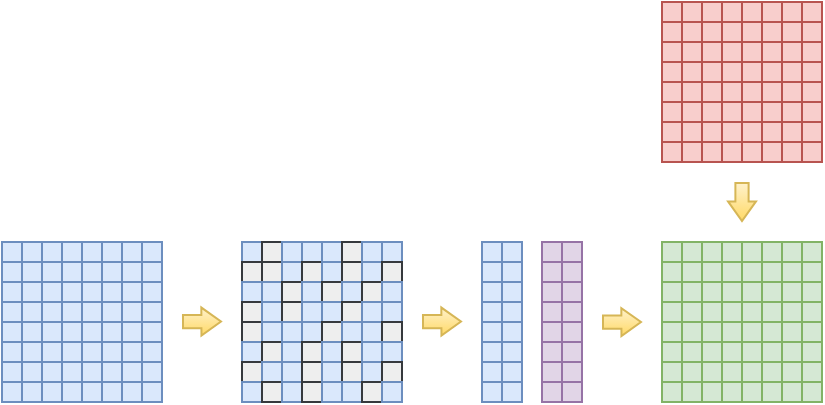 <mxfile version="20.8.23" type="github">
  <diagram name="Page-1" id="SDChVsISQB4CHhTa9BSL">
    <mxGraphModel dx="452" dy="390" grid="1" gridSize="10" guides="1" tooltips="1" connect="1" arrows="1" fold="1" page="1" pageScale="1" pageWidth="850" pageHeight="1100" math="0" shadow="0">
      <root>
        <mxCell id="0" />
        <mxCell id="1" parent="0" />
        <mxCell id="BdziZfPDJ_LPjfBwggMZ-1" value="" style="rounded=0;whiteSpace=wrap;html=1;fillColor=#dae8fc;strokeColor=#6c8ebf;" vertex="1" parent="1">
          <mxGeometry x="150" y="280" width="10" height="10" as="geometry" />
        </mxCell>
        <mxCell id="BdziZfPDJ_LPjfBwggMZ-2" value="" style="rounded=0;whiteSpace=wrap;html=1;fillColor=#dae8fc;strokeColor=#6c8ebf;" vertex="1" parent="1">
          <mxGeometry x="160" y="280" width="10" height="10" as="geometry" />
        </mxCell>
        <mxCell id="BdziZfPDJ_LPjfBwggMZ-3" value="" style="rounded=0;whiteSpace=wrap;html=1;fillColor=#dae8fc;strokeColor=#6c8ebf;" vertex="1" parent="1">
          <mxGeometry x="170" y="280" width="10" height="10" as="geometry" />
        </mxCell>
        <mxCell id="BdziZfPDJ_LPjfBwggMZ-4" value="" style="rounded=0;whiteSpace=wrap;html=1;fillColor=#dae8fc;strokeColor=#6c8ebf;" vertex="1" parent="1">
          <mxGeometry x="180" y="280" width="10" height="10" as="geometry" />
        </mxCell>
        <mxCell id="BdziZfPDJ_LPjfBwggMZ-5" value="" style="rounded=0;whiteSpace=wrap;html=1;fillColor=#dae8fc;strokeColor=#6c8ebf;" vertex="1" parent="1">
          <mxGeometry x="190" y="280" width="10" height="10" as="geometry" />
        </mxCell>
        <mxCell id="BdziZfPDJ_LPjfBwggMZ-6" value="" style="rounded=0;whiteSpace=wrap;html=1;fillColor=#dae8fc;strokeColor=#6c8ebf;" vertex="1" parent="1">
          <mxGeometry x="200" y="280" width="10" height="10" as="geometry" />
        </mxCell>
        <mxCell id="BdziZfPDJ_LPjfBwggMZ-7" value="" style="rounded=0;whiteSpace=wrap;html=1;fillColor=#dae8fc;strokeColor=#6c8ebf;" vertex="1" parent="1">
          <mxGeometry x="210" y="280" width="10" height="10" as="geometry" />
        </mxCell>
        <mxCell id="BdziZfPDJ_LPjfBwggMZ-8" value="" style="rounded=0;whiteSpace=wrap;html=1;fillColor=#dae8fc;strokeColor=#6c8ebf;" vertex="1" parent="1">
          <mxGeometry x="220" y="280" width="10" height="10" as="geometry" />
        </mxCell>
        <mxCell id="BdziZfPDJ_LPjfBwggMZ-9" value="" style="rounded=0;whiteSpace=wrap;html=1;fillColor=#dae8fc;strokeColor=#6c8ebf;" vertex="1" parent="1">
          <mxGeometry x="150" y="290" width="10" height="10" as="geometry" />
        </mxCell>
        <mxCell id="BdziZfPDJ_LPjfBwggMZ-10" value="" style="rounded=0;whiteSpace=wrap;html=1;fillColor=#dae8fc;strokeColor=#6c8ebf;" vertex="1" parent="1">
          <mxGeometry x="160" y="290" width="10" height="10" as="geometry" />
        </mxCell>
        <mxCell id="BdziZfPDJ_LPjfBwggMZ-11" value="" style="rounded=0;whiteSpace=wrap;html=1;fillColor=#dae8fc;strokeColor=#6c8ebf;" vertex="1" parent="1">
          <mxGeometry x="170" y="290" width="10" height="10" as="geometry" />
        </mxCell>
        <mxCell id="BdziZfPDJ_LPjfBwggMZ-12" value="" style="rounded=0;whiteSpace=wrap;html=1;fillColor=#dae8fc;strokeColor=#6c8ebf;" vertex="1" parent="1">
          <mxGeometry x="180" y="290" width="10" height="10" as="geometry" />
        </mxCell>
        <mxCell id="BdziZfPDJ_LPjfBwggMZ-13" value="" style="rounded=0;whiteSpace=wrap;html=1;fillColor=#dae8fc;strokeColor=#6c8ebf;" vertex="1" parent="1">
          <mxGeometry x="190" y="290" width="10" height="10" as="geometry" />
        </mxCell>
        <mxCell id="BdziZfPDJ_LPjfBwggMZ-14" value="" style="rounded=0;whiteSpace=wrap;html=1;fillColor=#dae8fc;strokeColor=#6c8ebf;" vertex="1" parent="1">
          <mxGeometry x="200" y="290" width="10" height="10" as="geometry" />
        </mxCell>
        <mxCell id="BdziZfPDJ_LPjfBwggMZ-15" value="" style="rounded=0;whiteSpace=wrap;html=1;fillColor=#dae8fc;strokeColor=#6c8ebf;" vertex="1" parent="1">
          <mxGeometry x="210" y="290" width="10" height="10" as="geometry" />
        </mxCell>
        <mxCell id="BdziZfPDJ_LPjfBwggMZ-16" value="" style="rounded=0;whiteSpace=wrap;html=1;fillColor=#dae8fc;strokeColor=#6c8ebf;" vertex="1" parent="1">
          <mxGeometry x="220" y="290" width="10" height="10" as="geometry" />
        </mxCell>
        <mxCell id="BdziZfPDJ_LPjfBwggMZ-17" value="" style="rounded=0;whiteSpace=wrap;html=1;fillColor=#dae8fc;strokeColor=#6c8ebf;" vertex="1" parent="1">
          <mxGeometry x="150" y="300" width="10" height="10" as="geometry" />
        </mxCell>
        <mxCell id="BdziZfPDJ_LPjfBwggMZ-18" value="" style="rounded=0;whiteSpace=wrap;html=1;fillColor=#dae8fc;strokeColor=#6c8ebf;" vertex="1" parent="1">
          <mxGeometry x="160" y="300" width="10" height="10" as="geometry" />
        </mxCell>
        <mxCell id="BdziZfPDJ_LPjfBwggMZ-19" value="" style="rounded=0;whiteSpace=wrap;html=1;fillColor=#dae8fc;strokeColor=#6c8ebf;" vertex="1" parent="1">
          <mxGeometry x="170" y="300" width="10" height="10" as="geometry" />
        </mxCell>
        <mxCell id="BdziZfPDJ_LPjfBwggMZ-20" value="" style="rounded=0;whiteSpace=wrap;html=1;fillColor=#dae8fc;strokeColor=#6c8ebf;" vertex="1" parent="1">
          <mxGeometry x="180" y="300" width="10" height="10" as="geometry" />
        </mxCell>
        <mxCell id="BdziZfPDJ_LPjfBwggMZ-21" value="" style="rounded=0;whiteSpace=wrap;html=1;fillColor=#dae8fc;strokeColor=#6c8ebf;" vertex="1" parent="1">
          <mxGeometry x="190" y="300" width="10" height="10" as="geometry" />
        </mxCell>
        <mxCell id="BdziZfPDJ_LPjfBwggMZ-22" value="" style="rounded=0;whiteSpace=wrap;html=1;fillColor=#dae8fc;strokeColor=#6c8ebf;" vertex="1" parent="1">
          <mxGeometry x="200" y="300" width="10" height="10" as="geometry" />
        </mxCell>
        <mxCell id="BdziZfPDJ_LPjfBwggMZ-23" value="" style="rounded=0;whiteSpace=wrap;html=1;fillColor=#dae8fc;strokeColor=#6c8ebf;" vertex="1" parent="1">
          <mxGeometry x="210" y="300" width="10" height="10" as="geometry" />
        </mxCell>
        <mxCell id="BdziZfPDJ_LPjfBwggMZ-24" value="" style="rounded=0;whiteSpace=wrap;html=1;fillColor=#dae8fc;strokeColor=#6c8ebf;" vertex="1" parent="1">
          <mxGeometry x="220" y="300" width="10" height="10" as="geometry" />
        </mxCell>
        <mxCell id="BdziZfPDJ_LPjfBwggMZ-25" value="" style="rounded=0;whiteSpace=wrap;html=1;fillColor=#dae8fc;strokeColor=#6c8ebf;" vertex="1" parent="1">
          <mxGeometry x="150" y="310" width="10" height="10" as="geometry" />
        </mxCell>
        <mxCell id="BdziZfPDJ_LPjfBwggMZ-26" value="" style="rounded=0;whiteSpace=wrap;html=1;fillColor=#dae8fc;strokeColor=#6c8ebf;" vertex="1" parent="1">
          <mxGeometry x="160" y="310" width="10" height="10" as="geometry" />
        </mxCell>
        <mxCell id="BdziZfPDJ_LPjfBwggMZ-27" value="" style="rounded=0;whiteSpace=wrap;html=1;fillColor=#dae8fc;strokeColor=#6c8ebf;" vertex="1" parent="1">
          <mxGeometry x="170" y="310" width="10" height="10" as="geometry" />
        </mxCell>
        <mxCell id="BdziZfPDJ_LPjfBwggMZ-28" value="" style="rounded=0;whiteSpace=wrap;html=1;fillColor=#dae8fc;strokeColor=#6c8ebf;" vertex="1" parent="1">
          <mxGeometry x="180" y="310" width="10" height="10" as="geometry" />
        </mxCell>
        <mxCell id="BdziZfPDJ_LPjfBwggMZ-29" value="" style="rounded=0;whiteSpace=wrap;html=1;fillColor=#dae8fc;strokeColor=#6c8ebf;" vertex="1" parent="1">
          <mxGeometry x="190" y="310" width="10" height="10" as="geometry" />
        </mxCell>
        <mxCell id="BdziZfPDJ_LPjfBwggMZ-30" value="" style="rounded=0;whiteSpace=wrap;html=1;fillColor=#dae8fc;strokeColor=#6c8ebf;" vertex="1" parent="1">
          <mxGeometry x="200" y="310" width="10" height="10" as="geometry" />
        </mxCell>
        <mxCell id="BdziZfPDJ_LPjfBwggMZ-31" value="" style="rounded=0;whiteSpace=wrap;html=1;fillColor=#dae8fc;strokeColor=#6c8ebf;" vertex="1" parent="1">
          <mxGeometry x="210" y="310" width="10" height="10" as="geometry" />
        </mxCell>
        <mxCell id="BdziZfPDJ_LPjfBwggMZ-32" value="" style="rounded=0;whiteSpace=wrap;html=1;fillColor=#dae8fc;strokeColor=#6c8ebf;" vertex="1" parent="1">
          <mxGeometry x="220" y="310" width="10" height="10" as="geometry" />
        </mxCell>
        <mxCell id="BdziZfPDJ_LPjfBwggMZ-33" value="" style="rounded=0;whiteSpace=wrap;html=1;fillColor=#dae8fc;strokeColor=#6c8ebf;" vertex="1" parent="1">
          <mxGeometry x="150" y="320" width="10" height="10" as="geometry" />
        </mxCell>
        <mxCell id="BdziZfPDJ_LPjfBwggMZ-34" value="" style="rounded=0;whiteSpace=wrap;html=1;fillColor=#dae8fc;strokeColor=#6c8ebf;" vertex="1" parent="1">
          <mxGeometry x="160" y="320" width="10" height="10" as="geometry" />
        </mxCell>
        <mxCell id="BdziZfPDJ_LPjfBwggMZ-35" value="" style="rounded=0;whiteSpace=wrap;html=1;fillColor=#dae8fc;strokeColor=#6c8ebf;" vertex="1" parent="1">
          <mxGeometry x="170" y="320" width="10" height="10" as="geometry" />
        </mxCell>
        <mxCell id="BdziZfPDJ_LPjfBwggMZ-36" value="" style="rounded=0;whiteSpace=wrap;html=1;fillColor=#dae8fc;strokeColor=#6c8ebf;" vertex="1" parent="1">
          <mxGeometry x="180" y="320" width="10" height="10" as="geometry" />
        </mxCell>
        <mxCell id="BdziZfPDJ_LPjfBwggMZ-37" value="" style="rounded=0;whiteSpace=wrap;html=1;fillColor=#dae8fc;strokeColor=#6c8ebf;" vertex="1" parent="1">
          <mxGeometry x="190" y="320" width="10" height="10" as="geometry" />
        </mxCell>
        <mxCell id="BdziZfPDJ_LPjfBwggMZ-38" value="" style="rounded=0;whiteSpace=wrap;html=1;fillColor=#dae8fc;strokeColor=#6c8ebf;" vertex="1" parent="1">
          <mxGeometry x="200" y="320" width="10" height="10" as="geometry" />
        </mxCell>
        <mxCell id="BdziZfPDJ_LPjfBwggMZ-39" value="" style="rounded=0;whiteSpace=wrap;html=1;fillColor=#dae8fc;strokeColor=#6c8ebf;" vertex="1" parent="1">
          <mxGeometry x="210" y="320" width="10" height="10" as="geometry" />
        </mxCell>
        <mxCell id="BdziZfPDJ_LPjfBwggMZ-40" value="" style="rounded=0;whiteSpace=wrap;html=1;fillColor=#dae8fc;strokeColor=#6c8ebf;" vertex="1" parent="1">
          <mxGeometry x="220" y="320" width="10" height="10" as="geometry" />
        </mxCell>
        <mxCell id="BdziZfPDJ_LPjfBwggMZ-41" value="" style="rounded=0;whiteSpace=wrap;html=1;fillColor=#dae8fc;strokeColor=#6c8ebf;" vertex="1" parent="1">
          <mxGeometry x="150" y="330" width="10" height="10" as="geometry" />
        </mxCell>
        <mxCell id="BdziZfPDJ_LPjfBwggMZ-42" value="" style="rounded=0;whiteSpace=wrap;html=1;fillColor=#dae8fc;strokeColor=#6c8ebf;" vertex="1" parent="1">
          <mxGeometry x="160" y="330" width="10" height="10" as="geometry" />
        </mxCell>
        <mxCell id="BdziZfPDJ_LPjfBwggMZ-43" value="" style="rounded=0;whiteSpace=wrap;html=1;fillColor=#dae8fc;strokeColor=#6c8ebf;" vertex="1" parent="1">
          <mxGeometry x="170" y="330" width="10" height="10" as="geometry" />
        </mxCell>
        <mxCell id="BdziZfPDJ_LPjfBwggMZ-44" value="" style="rounded=0;whiteSpace=wrap;html=1;fillColor=#dae8fc;strokeColor=#6c8ebf;" vertex="1" parent="1">
          <mxGeometry x="180" y="330" width="10" height="10" as="geometry" />
        </mxCell>
        <mxCell id="BdziZfPDJ_LPjfBwggMZ-45" value="" style="rounded=0;whiteSpace=wrap;html=1;fillColor=#dae8fc;strokeColor=#6c8ebf;" vertex="1" parent="1">
          <mxGeometry x="190" y="330" width="10" height="10" as="geometry" />
        </mxCell>
        <mxCell id="BdziZfPDJ_LPjfBwggMZ-46" value="" style="rounded=0;whiteSpace=wrap;html=1;fillColor=#dae8fc;strokeColor=#6c8ebf;" vertex="1" parent="1">
          <mxGeometry x="200" y="330" width="10" height="10" as="geometry" />
        </mxCell>
        <mxCell id="BdziZfPDJ_LPjfBwggMZ-47" value="" style="rounded=0;whiteSpace=wrap;html=1;fillColor=#dae8fc;strokeColor=#6c8ebf;" vertex="1" parent="1">
          <mxGeometry x="210" y="330" width="10" height="10" as="geometry" />
        </mxCell>
        <mxCell id="BdziZfPDJ_LPjfBwggMZ-48" value="" style="rounded=0;whiteSpace=wrap;html=1;fillColor=#dae8fc;strokeColor=#6c8ebf;" vertex="1" parent="1">
          <mxGeometry x="220" y="330" width="10" height="10" as="geometry" />
        </mxCell>
        <mxCell id="BdziZfPDJ_LPjfBwggMZ-49" value="" style="rounded=0;whiteSpace=wrap;html=1;fillColor=#dae8fc;strokeColor=#6c8ebf;" vertex="1" parent="1">
          <mxGeometry x="150" y="340" width="10" height="10" as="geometry" />
        </mxCell>
        <mxCell id="BdziZfPDJ_LPjfBwggMZ-50" value="" style="rounded=0;whiteSpace=wrap;html=1;fillColor=#dae8fc;strokeColor=#6c8ebf;" vertex="1" parent="1">
          <mxGeometry x="160" y="340" width="10" height="10" as="geometry" />
        </mxCell>
        <mxCell id="BdziZfPDJ_LPjfBwggMZ-51" value="" style="rounded=0;whiteSpace=wrap;html=1;fillColor=#dae8fc;strokeColor=#6c8ebf;" vertex="1" parent="1">
          <mxGeometry x="170" y="340" width="10" height="10" as="geometry" />
        </mxCell>
        <mxCell id="BdziZfPDJ_LPjfBwggMZ-52" value="" style="rounded=0;whiteSpace=wrap;html=1;fillColor=#dae8fc;strokeColor=#6c8ebf;" vertex="1" parent="1">
          <mxGeometry x="180" y="340" width="10" height="10" as="geometry" />
        </mxCell>
        <mxCell id="BdziZfPDJ_LPjfBwggMZ-53" value="" style="rounded=0;whiteSpace=wrap;html=1;fillColor=#dae8fc;strokeColor=#6c8ebf;" vertex="1" parent="1">
          <mxGeometry x="190" y="340" width="10" height="10" as="geometry" />
        </mxCell>
        <mxCell id="BdziZfPDJ_LPjfBwggMZ-54" value="" style="rounded=0;whiteSpace=wrap;html=1;fillColor=#dae8fc;strokeColor=#6c8ebf;" vertex="1" parent="1">
          <mxGeometry x="200" y="340" width="10" height="10" as="geometry" />
        </mxCell>
        <mxCell id="BdziZfPDJ_LPjfBwggMZ-55" value="" style="rounded=0;whiteSpace=wrap;html=1;fillColor=#dae8fc;strokeColor=#6c8ebf;" vertex="1" parent="1">
          <mxGeometry x="210" y="340" width="10" height="10" as="geometry" />
        </mxCell>
        <mxCell id="BdziZfPDJ_LPjfBwggMZ-56" value="" style="rounded=0;whiteSpace=wrap;html=1;fillColor=#dae8fc;strokeColor=#6c8ebf;" vertex="1" parent="1">
          <mxGeometry x="220" y="340" width="10" height="10" as="geometry" />
        </mxCell>
        <mxCell id="BdziZfPDJ_LPjfBwggMZ-57" value="" style="rounded=0;whiteSpace=wrap;html=1;fillColor=#dae8fc;strokeColor=#6c8ebf;" vertex="1" parent="1">
          <mxGeometry x="150" y="350" width="10" height="10" as="geometry" />
        </mxCell>
        <mxCell id="BdziZfPDJ_LPjfBwggMZ-58" value="" style="rounded=0;whiteSpace=wrap;html=1;fillColor=#dae8fc;strokeColor=#6c8ebf;" vertex="1" parent="1">
          <mxGeometry x="160" y="350" width="10" height="10" as="geometry" />
        </mxCell>
        <mxCell id="BdziZfPDJ_LPjfBwggMZ-59" value="" style="rounded=0;whiteSpace=wrap;html=1;fillColor=#dae8fc;strokeColor=#6c8ebf;" vertex="1" parent="1">
          <mxGeometry x="170" y="350" width="10" height="10" as="geometry" />
        </mxCell>
        <mxCell id="BdziZfPDJ_LPjfBwggMZ-60" value="" style="rounded=0;whiteSpace=wrap;html=1;fillColor=#dae8fc;strokeColor=#6c8ebf;" vertex="1" parent="1">
          <mxGeometry x="180" y="350" width="10" height="10" as="geometry" />
        </mxCell>
        <mxCell id="BdziZfPDJ_LPjfBwggMZ-61" value="" style="rounded=0;whiteSpace=wrap;html=1;fillColor=#dae8fc;strokeColor=#6c8ebf;" vertex="1" parent="1">
          <mxGeometry x="190" y="350" width="10" height="10" as="geometry" />
        </mxCell>
        <mxCell id="BdziZfPDJ_LPjfBwggMZ-62" value="" style="rounded=0;whiteSpace=wrap;html=1;fillColor=#dae8fc;strokeColor=#6c8ebf;" vertex="1" parent="1">
          <mxGeometry x="200" y="350" width="10" height="10" as="geometry" />
        </mxCell>
        <mxCell id="BdziZfPDJ_LPjfBwggMZ-63" value="" style="rounded=0;whiteSpace=wrap;html=1;fillColor=#dae8fc;strokeColor=#6c8ebf;" vertex="1" parent="1">
          <mxGeometry x="210" y="350" width="10" height="10" as="geometry" />
        </mxCell>
        <mxCell id="BdziZfPDJ_LPjfBwggMZ-64" value="" style="rounded=0;whiteSpace=wrap;html=1;fillColor=#dae8fc;strokeColor=#6c8ebf;" vertex="1" parent="1">
          <mxGeometry x="220" y="350" width="10" height="10" as="geometry" />
        </mxCell>
        <mxCell id="BdziZfPDJ_LPjfBwggMZ-65" value="" style="rounded=0;whiteSpace=wrap;html=1;fillColor=#d5e8d4;strokeColor=#82b366;" vertex="1" parent="1">
          <mxGeometry x="480" y="280" width="10" height="10" as="geometry" />
        </mxCell>
        <mxCell id="BdziZfPDJ_LPjfBwggMZ-66" value="" style="rounded=0;whiteSpace=wrap;html=1;fillColor=#d5e8d4;strokeColor=#82b366;" vertex="1" parent="1">
          <mxGeometry x="490" y="280" width="10" height="10" as="geometry" />
        </mxCell>
        <mxCell id="BdziZfPDJ_LPjfBwggMZ-67" value="" style="rounded=0;whiteSpace=wrap;html=1;fillColor=#d5e8d4;strokeColor=#82b366;" vertex="1" parent="1">
          <mxGeometry x="500" y="280" width="10" height="10" as="geometry" />
        </mxCell>
        <mxCell id="BdziZfPDJ_LPjfBwggMZ-68" value="" style="rounded=0;whiteSpace=wrap;html=1;fillColor=#d5e8d4;strokeColor=#82b366;" vertex="1" parent="1">
          <mxGeometry x="510" y="280" width="10" height="10" as="geometry" />
        </mxCell>
        <mxCell id="BdziZfPDJ_LPjfBwggMZ-69" value="" style="rounded=0;whiteSpace=wrap;html=1;fillColor=#d5e8d4;strokeColor=#82b366;" vertex="1" parent="1">
          <mxGeometry x="520" y="280" width="10" height="10" as="geometry" />
        </mxCell>
        <mxCell id="BdziZfPDJ_LPjfBwggMZ-70" value="" style="rounded=0;whiteSpace=wrap;html=1;fillColor=#d5e8d4;strokeColor=#82b366;" vertex="1" parent="1">
          <mxGeometry x="530" y="280" width="10" height="10" as="geometry" />
        </mxCell>
        <mxCell id="BdziZfPDJ_LPjfBwggMZ-71" value="" style="rounded=0;whiteSpace=wrap;html=1;fillColor=#d5e8d4;strokeColor=#82b366;" vertex="1" parent="1">
          <mxGeometry x="540" y="280" width="10" height="10" as="geometry" />
        </mxCell>
        <mxCell id="BdziZfPDJ_LPjfBwggMZ-72" value="" style="rounded=0;whiteSpace=wrap;html=1;fillColor=#d5e8d4;strokeColor=#82b366;" vertex="1" parent="1">
          <mxGeometry x="550" y="280" width="10" height="10" as="geometry" />
        </mxCell>
        <mxCell id="BdziZfPDJ_LPjfBwggMZ-73" value="" style="rounded=0;whiteSpace=wrap;html=1;fillColor=#d5e8d4;strokeColor=#82b366;" vertex="1" parent="1">
          <mxGeometry x="480" y="290" width="10" height="10" as="geometry" />
        </mxCell>
        <mxCell id="BdziZfPDJ_LPjfBwggMZ-74" value="" style="rounded=0;whiteSpace=wrap;html=1;fillColor=#d5e8d4;strokeColor=#82b366;" vertex="1" parent="1">
          <mxGeometry x="490" y="290" width="10" height="10" as="geometry" />
        </mxCell>
        <mxCell id="BdziZfPDJ_LPjfBwggMZ-75" value="" style="rounded=0;whiteSpace=wrap;html=1;fillColor=#d5e8d4;strokeColor=#82b366;" vertex="1" parent="1">
          <mxGeometry x="500" y="290" width="10" height="10" as="geometry" />
        </mxCell>
        <mxCell id="BdziZfPDJ_LPjfBwggMZ-76" value="" style="rounded=0;whiteSpace=wrap;html=1;fillColor=#d5e8d4;strokeColor=#82b366;" vertex="1" parent="1">
          <mxGeometry x="510" y="290" width="10" height="10" as="geometry" />
        </mxCell>
        <mxCell id="BdziZfPDJ_LPjfBwggMZ-77" value="" style="rounded=0;whiteSpace=wrap;html=1;fillColor=#d5e8d4;strokeColor=#82b366;" vertex="1" parent="1">
          <mxGeometry x="520" y="290" width="10" height="10" as="geometry" />
        </mxCell>
        <mxCell id="BdziZfPDJ_LPjfBwggMZ-78" value="" style="rounded=0;whiteSpace=wrap;html=1;fillColor=#d5e8d4;strokeColor=#82b366;" vertex="1" parent="1">
          <mxGeometry x="530" y="290" width="10" height="10" as="geometry" />
        </mxCell>
        <mxCell id="BdziZfPDJ_LPjfBwggMZ-79" value="" style="rounded=0;whiteSpace=wrap;html=1;fillColor=#d5e8d4;strokeColor=#82b366;" vertex="1" parent="1">
          <mxGeometry x="540" y="290" width="10" height="10" as="geometry" />
        </mxCell>
        <mxCell id="BdziZfPDJ_LPjfBwggMZ-80" value="" style="rounded=0;whiteSpace=wrap;html=1;fillColor=#d5e8d4;strokeColor=#82b366;" vertex="1" parent="1">
          <mxGeometry x="550" y="290" width="10" height="10" as="geometry" />
        </mxCell>
        <mxCell id="BdziZfPDJ_LPjfBwggMZ-81" value="" style="rounded=0;whiteSpace=wrap;html=1;fillColor=#d5e8d4;strokeColor=#82b366;" vertex="1" parent="1">
          <mxGeometry x="480" y="300" width="10" height="10" as="geometry" />
        </mxCell>
        <mxCell id="BdziZfPDJ_LPjfBwggMZ-82" value="" style="rounded=0;whiteSpace=wrap;html=1;fillColor=#d5e8d4;strokeColor=#82b366;" vertex="1" parent="1">
          <mxGeometry x="490" y="300" width="10" height="10" as="geometry" />
        </mxCell>
        <mxCell id="BdziZfPDJ_LPjfBwggMZ-83" value="" style="rounded=0;whiteSpace=wrap;html=1;fillColor=#d5e8d4;strokeColor=#82b366;" vertex="1" parent="1">
          <mxGeometry x="500" y="300" width="10" height="10" as="geometry" />
        </mxCell>
        <mxCell id="BdziZfPDJ_LPjfBwggMZ-84" value="" style="rounded=0;whiteSpace=wrap;html=1;fillColor=#d5e8d4;strokeColor=#82b366;" vertex="1" parent="1">
          <mxGeometry x="510" y="300" width="10" height="10" as="geometry" />
        </mxCell>
        <mxCell id="BdziZfPDJ_LPjfBwggMZ-85" value="" style="rounded=0;whiteSpace=wrap;html=1;fillColor=#d5e8d4;strokeColor=#82b366;" vertex="1" parent="1">
          <mxGeometry x="520" y="300" width="10" height="10" as="geometry" />
        </mxCell>
        <mxCell id="BdziZfPDJ_LPjfBwggMZ-86" value="" style="rounded=0;whiteSpace=wrap;html=1;fillColor=#d5e8d4;strokeColor=#82b366;" vertex="1" parent="1">
          <mxGeometry x="530" y="300" width="10" height="10" as="geometry" />
        </mxCell>
        <mxCell id="BdziZfPDJ_LPjfBwggMZ-87" value="" style="rounded=0;whiteSpace=wrap;html=1;fillColor=#d5e8d4;strokeColor=#82b366;" vertex="1" parent="1">
          <mxGeometry x="540" y="300" width="10" height="10" as="geometry" />
        </mxCell>
        <mxCell id="BdziZfPDJ_LPjfBwggMZ-88" value="" style="rounded=0;whiteSpace=wrap;html=1;fillColor=#d5e8d4;strokeColor=#82b366;" vertex="1" parent="1">
          <mxGeometry x="550" y="300" width="10" height="10" as="geometry" />
        </mxCell>
        <mxCell id="BdziZfPDJ_LPjfBwggMZ-89" value="" style="rounded=0;whiteSpace=wrap;html=1;fillColor=#d5e8d4;strokeColor=#82b366;" vertex="1" parent="1">
          <mxGeometry x="480" y="310" width="10" height="10" as="geometry" />
        </mxCell>
        <mxCell id="BdziZfPDJ_LPjfBwggMZ-90" value="" style="rounded=0;whiteSpace=wrap;html=1;fillColor=#d5e8d4;strokeColor=#82b366;" vertex="1" parent="1">
          <mxGeometry x="490" y="310" width="10" height="10" as="geometry" />
        </mxCell>
        <mxCell id="BdziZfPDJ_LPjfBwggMZ-91" value="" style="rounded=0;whiteSpace=wrap;html=1;fillColor=#d5e8d4;strokeColor=#82b366;" vertex="1" parent="1">
          <mxGeometry x="500" y="310" width="10" height="10" as="geometry" />
        </mxCell>
        <mxCell id="BdziZfPDJ_LPjfBwggMZ-92" value="" style="rounded=0;whiteSpace=wrap;html=1;fillColor=#d5e8d4;strokeColor=#82b366;" vertex="1" parent="1">
          <mxGeometry x="510" y="310" width="10" height="10" as="geometry" />
        </mxCell>
        <mxCell id="BdziZfPDJ_LPjfBwggMZ-93" value="" style="rounded=0;whiteSpace=wrap;html=1;fillColor=#d5e8d4;strokeColor=#82b366;" vertex="1" parent="1">
          <mxGeometry x="520" y="310" width="10" height="10" as="geometry" />
        </mxCell>
        <mxCell id="BdziZfPDJ_LPjfBwggMZ-94" value="" style="rounded=0;whiteSpace=wrap;html=1;fillColor=#d5e8d4;strokeColor=#82b366;" vertex="1" parent="1">
          <mxGeometry x="530" y="310" width="10" height="10" as="geometry" />
        </mxCell>
        <mxCell id="BdziZfPDJ_LPjfBwggMZ-95" value="" style="rounded=0;whiteSpace=wrap;html=1;fillColor=#d5e8d4;strokeColor=#82b366;" vertex="1" parent="1">
          <mxGeometry x="540" y="310" width="10" height="10" as="geometry" />
        </mxCell>
        <mxCell id="BdziZfPDJ_LPjfBwggMZ-96" value="" style="rounded=0;whiteSpace=wrap;html=1;fillColor=#d5e8d4;strokeColor=#82b366;" vertex="1" parent="1">
          <mxGeometry x="550" y="310" width="10" height="10" as="geometry" />
        </mxCell>
        <mxCell id="BdziZfPDJ_LPjfBwggMZ-97" value="" style="rounded=0;whiteSpace=wrap;html=1;fillColor=#d5e8d4;strokeColor=#82b366;" vertex="1" parent="1">
          <mxGeometry x="480" y="320" width="10" height="10" as="geometry" />
        </mxCell>
        <mxCell id="BdziZfPDJ_LPjfBwggMZ-98" value="" style="rounded=0;whiteSpace=wrap;html=1;fillColor=#d5e8d4;strokeColor=#82b366;" vertex="1" parent="1">
          <mxGeometry x="490" y="320" width="10" height="10" as="geometry" />
        </mxCell>
        <mxCell id="BdziZfPDJ_LPjfBwggMZ-99" value="" style="rounded=0;whiteSpace=wrap;html=1;fillColor=#d5e8d4;strokeColor=#82b366;" vertex="1" parent="1">
          <mxGeometry x="500" y="320" width="10" height="10" as="geometry" />
        </mxCell>
        <mxCell id="BdziZfPDJ_LPjfBwggMZ-100" value="" style="rounded=0;whiteSpace=wrap;html=1;fillColor=#d5e8d4;strokeColor=#82b366;" vertex="1" parent="1">
          <mxGeometry x="510" y="320" width="10" height="10" as="geometry" />
        </mxCell>
        <mxCell id="BdziZfPDJ_LPjfBwggMZ-101" value="" style="rounded=0;whiteSpace=wrap;html=1;fillColor=#d5e8d4;strokeColor=#82b366;" vertex="1" parent="1">
          <mxGeometry x="520" y="320" width="10" height="10" as="geometry" />
        </mxCell>
        <mxCell id="BdziZfPDJ_LPjfBwggMZ-102" value="" style="rounded=0;whiteSpace=wrap;html=1;fillColor=#d5e8d4;strokeColor=#82b366;" vertex="1" parent="1">
          <mxGeometry x="530" y="320" width="10" height="10" as="geometry" />
        </mxCell>
        <mxCell id="BdziZfPDJ_LPjfBwggMZ-103" value="" style="rounded=0;whiteSpace=wrap;html=1;fillColor=#d5e8d4;strokeColor=#82b366;" vertex="1" parent="1">
          <mxGeometry x="540" y="320" width="10" height="10" as="geometry" />
        </mxCell>
        <mxCell id="BdziZfPDJ_LPjfBwggMZ-104" value="" style="rounded=0;whiteSpace=wrap;html=1;fillColor=#d5e8d4;strokeColor=#82b366;" vertex="1" parent="1">
          <mxGeometry x="550" y="320" width="10" height="10" as="geometry" />
        </mxCell>
        <mxCell id="BdziZfPDJ_LPjfBwggMZ-105" value="" style="rounded=0;whiteSpace=wrap;html=1;fillColor=#d5e8d4;strokeColor=#82b366;" vertex="1" parent="1">
          <mxGeometry x="480" y="330" width="10" height="10" as="geometry" />
        </mxCell>
        <mxCell id="BdziZfPDJ_LPjfBwggMZ-106" value="" style="rounded=0;whiteSpace=wrap;html=1;fillColor=#d5e8d4;strokeColor=#82b366;" vertex="1" parent="1">
          <mxGeometry x="490" y="330" width="10" height="10" as="geometry" />
        </mxCell>
        <mxCell id="BdziZfPDJ_LPjfBwggMZ-107" value="" style="rounded=0;whiteSpace=wrap;html=1;fillColor=#d5e8d4;strokeColor=#82b366;" vertex="1" parent="1">
          <mxGeometry x="500" y="330" width="10" height="10" as="geometry" />
        </mxCell>
        <mxCell id="BdziZfPDJ_LPjfBwggMZ-108" value="" style="rounded=0;whiteSpace=wrap;html=1;fillColor=#d5e8d4;strokeColor=#82b366;" vertex="1" parent="1">
          <mxGeometry x="510" y="330" width="10" height="10" as="geometry" />
        </mxCell>
        <mxCell id="BdziZfPDJ_LPjfBwggMZ-109" value="" style="rounded=0;whiteSpace=wrap;html=1;fillColor=#d5e8d4;strokeColor=#82b366;" vertex="1" parent="1">
          <mxGeometry x="520" y="330" width="10" height="10" as="geometry" />
        </mxCell>
        <mxCell id="BdziZfPDJ_LPjfBwggMZ-110" value="" style="rounded=0;whiteSpace=wrap;html=1;fillColor=#d5e8d4;strokeColor=#82b366;" vertex="1" parent="1">
          <mxGeometry x="530" y="330" width="10" height="10" as="geometry" />
        </mxCell>
        <mxCell id="BdziZfPDJ_LPjfBwggMZ-111" value="" style="rounded=0;whiteSpace=wrap;html=1;fillColor=#d5e8d4;strokeColor=#82b366;" vertex="1" parent="1">
          <mxGeometry x="540" y="330" width="10" height="10" as="geometry" />
        </mxCell>
        <mxCell id="BdziZfPDJ_LPjfBwggMZ-112" value="" style="rounded=0;whiteSpace=wrap;html=1;fillColor=#d5e8d4;strokeColor=#82b366;" vertex="1" parent="1">
          <mxGeometry x="550" y="330" width="10" height="10" as="geometry" />
        </mxCell>
        <mxCell id="BdziZfPDJ_LPjfBwggMZ-113" value="" style="rounded=0;whiteSpace=wrap;html=1;fillColor=#d5e8d4;strokeColor=#82b366;" vertex="1" parent="1">
          <mxGeometry x="480" y="340" width="10" height="10" as="geometry" />
        </mxCell>
        <mxCell id="BdziZfPDJ_LPjfBwggMZ-114" value="" style="rounded=0;whiteSpace=wrap;html=1;fillColor=#d5e8d4;strokeColor=#82b366;" vertex="1" parent="1">
          <mxGeometry x="490" y="340" width="10" height="10" as="geometry" />
        </mxCell>
        <mxCell id="BdziZfPDJ_LPjfBwggMZ-115" value="" style="rounded=0;whiteSpace=wrap;html=1;fillColor=#d5e8d4;strokeColor=#82b366;" vertex="1" parent="1">
          <mxGeometry x="500" y="340" width="10" height="10" as="geometry" />
        </mxCell>
        <mxCell id="BdziZfPDJ_LPjfBwggMZ-116" value="" style="rounded=0;whiteSpace=wrap;html=1;fillColor=#d5e8d4;strokeColor=#82b366;" vertex="1" parent="1">
          <mxGeometry x="510" y="340" width="10" height="10" as="geometry" />
        </mxCell>
        <mxCell id="BdziZfPDJ_LPjfBwggMZ-117" value="" style="rounded=0;whiteSpace=wrap;html=1;fillColor=#d5e8d4;strokeColor=#82b366;" vertex="1" parent="1">
          <mxGeometry x="520" y="340" width="10" height="10" as="geometry" />
        </mxCell>
        <mxCell id="BdziZfPDJ_LPjfBwggMZ-118" value="" style="rounded=0;whiteSpace=wrap;html=1;fillColor=#d5e8d4;strokeColor=#82b366;" vertex="1" parent="1">
          <mxGeometry x="530" y="340" width="10" height="10" as="geometry" />
        </mxCell>
        <mxCell id="BdziZfPDJ_LPjfBwggMZ-119" value="" style="rounded=0;whiteSpace=wrap;html=1;fillColor=#d5e8d4;strokeColor=#82b366;" vertex="1" parent="1">
          <mxGeometry x="540" y="340" width="10" height="10" as="geometry" />
        </mxCell>
        <mxCell id="BdziZfPDJ_LPjfBwggMZ-120" value="" style="rounded=0;whiteSpace=wrap;html=1;fillColor=#d5e8d4;strokeColor=#82b366;" vertex="1" parent="1">
          <mxGeometry x="550" y="340" width="10" height="10" as="geometry" />
        </mxCell>
        <mxCell id="BdziZfPDJ_LPjfBwggMZ-121" value="" style="rounded=0;whiteSpace=wrap;html=1;fillColor=#d5e8d4;strokeColor=#82b366;" vertex="1" parent="1">
          <mxGeometry x="480" y="350" width="10" height="10" as="geometry" />
        </mxCell>
        <mxCell id="BdziZfPDJ_LPjfBwggMZ-122" value="" style="rounded=0;whiteSpace=wrap;html=1;fillColor=#d5e8d4;strokeColor=#82b366;" vertex="1" parent="1">
          <mxGeometry x="490" y="350" width="10" height="10" as="geometry" />
        </mxCell>
        <mxCell id="BdziZfPDJ_LPjfBwggMZ-123" value="" style="rounded=0;whiteSpace=wrap;html=1;fillColor=#d5e8d4;strokeColor=#82b366;" vertex="1" parent="1">
          <mxGeometry x="500" y="350" width="10" height="10" as="geometry" />
        </mxCell>
        <mxCell id="BdziZfPDJ_LPjfBwggMZ-124" value="" style="rounded=0;whiteSpace=wrap;html=1;fillColor=#d5e8d4;strokeColor=#82b366;" vertex="1" parent="1">
          <mxGeometry x="510" y="350" width="10" height="10" as="geometry" />
        </mxCell>
        <mxCell id="BdziZfPDJ_LPjfBwggMZ-125" value="" style="rounded=0;whiteSpace=wrap;html=1;fillColor=#d5e8d4;strokeColor=#82b366;" vertex="1" parent="1">
          <mxGeometry x="520" y="350" width="10" height="10" as="geometry" />
        </mxCell>
        <mxCell id="BdziZfPDJ_LPjfBwggMZ-126" value="" style="rounded=0;whiteSpace=wrap;html=1;fillColor=#d5e8d4;strokeColor=#82b366;" vertex="1" parent="1">
          <mxGeometry x="530" y="350" width="10" height="10" as="geometry" />
        </mxCell>
        <mxCell id="BdziZfPDJ_LPjfBwggMZ-127" value="" style="rounded=0;whiteSpace=wrap;html=1;fillColor=#d5e8d4;strokeColor=#82b366;" vertex="1" parent="1">
          <mxGeometry x="540" y="350" width="10" height="10" as="geometry" />
        </mxCell>
        <mxCell id="BdziZfPDJ_LPjfBwggMZ-128" value="" style="rounded=0;whiteSpace=wrap;html=1;fillColor=#d5e8d4;strokeColor=#82b366;" vertex="1" parent="1">
          <mxGeometry x="550" y="350" width="10" height="10" as="geometry" />
        </mxCell>
        <mxCell id="BdziZfPDJ_LPjfBwggMZ-129" value="" style="rounded=0;whiteSpace=wrap;html=1;fillColor=#f8cecc;strokeColor=#b85450;" vertex="1" parent="1">
          <mxGeometry x="480" y="160" width="10" height="10" as="geometry" />
        </mxCell>
        <mxCell id="BdziZfPDJ_LPjfBwggMZ-130" value="" style="rounded=0;whiteSpace=wrap;html=1;fillColor=#f8cecc;strokeColor=#b85450;" vertex="1" parent="1">
          <mxGeometry x="490" y="160" width="10" height="10" as="geometry" />
        </mxCell>
        <mxCell id="BdziZfPDJ_LPjfBwggMZ-131" value="" style="rounded=0;whiteSpace=wrap;html=1;fillColor=#f8cecc;strokeColor=#b85450;" vertex="1" parent="1">
          <mxGeometry x="500" y="160" width="10" height="10" as="geometry" />
        </mxCell>
        <mxCell id="BdziZfPDJ_LPjfBwggMZ-132" value="" style="rounded=0;whiteSpace=wrap;html=1;fillColor=#f8cecc;strokeColor=#b85450;" vertex="1" parent="1">
          <mxGeometry x="510" y="160" width="10" height="10" as="geometry" />
        </mxCell>
        <mxCell id="BdziZfPDJ_LPjfBwggMZ-133" value="" style="rounded=0;whiteSpace=wrap;html=1;fillColor=#f8cecc;strokeColor=#b85450;" vertex="1" parent="1">
          <mxGeometry x="520" y="160" width="10" height="10" as="geometry" />
        </mxCell>
        <mxCell id="BdziZfPDJ_LPjfBwggMZ-134" value="" style="rounded=0;whiteSpace=wrap;html=1;fillColor=#f8cecc;strokeColor=#b85450;" vertex="1" parent="1">
          <mxGeometry x="530" y="160" width="10" height="10" as="geometry" />
        </mxCell>
        <mxCell id="BdziZfPDJ_LPjfBwggMZ-135" value="" style="rounded=0;whiteSpace=wrap;html=1;fillColor=#f8cecc;strokeColor=#b85450;" vertex="1" parent="1">
          <mxGeometry x="540" y="160" width="10" height="10" as="geometry" />
        </mxCell>
        <mxCell id="BdziZfPDJ_LPjfBwggMZ-136" value="" style="rounded=0;whiteSpace=wrap;html=1;fillColor=#f8cecc;strokeColor=#b85450;" vertex="1" parent="1">
          <mxGeometry x="550" y="160" width="10" height="10" as="geometry" />
        </mxCell>
        <mxCell id="BdziZfPDJ_LPjfBwggMZ-137" value="" style="rounded=0;whiteSpace=wrap;html=1;fillColor=#f8cecc;strokeColor=#b85450;" vertex="1" parent="1">
          <mxGeometry x="480" y="170" width="10" height="10" as="geometry" />
        </mxCell>
        <mxCell id="BdziZfPDJ_LPjfBwggMZ-138" value="" style="rounded=0;whiteSpace=wrap;html=1;fillColor=#f8cecc;strokeColor=#b85450;" vertex="1" parent="1">
          <mxGeometry x="490" y="170" width="10" height="10" as="geometry" />
        </mxCell>
        <mxCell id="BdziZfPDJ_LPjfBwggMZ-139" value="" style="rounded=0;whiteSpace=wrap;html=1;fillColor=#f8cecc;strokeColor=#b85450;" vertex="1" parent="1">
          <mxGeometry x="500" y="170" width="10" height="10" as="geometry" />
        </mxCell>
        <mxCell id="BdziZfPDJ_LPjfBwggMZ-140" value="" style="rounded=0;whiteSpace=wrap;html=1;fillColor=#f8cecc;strokeColor=#b85450;" vertex="1" parent="1">
          <mxGeometry x="510" y="170" width="10" height="10" as="geometry" />
        </mxCell>
        <mxCell id="BdziZfPDJ_LPjfBwggMZ-141" value="" style="rounded=0;whiteSpace=wrap;html=1;fillColor=#f8cecc;strokeColor=#b85450;" vertex="1" parent="1">
          <mxGeometry x="520" y="170" width="10" height="10" as="geometry" />
        </mxCell>
        <mxCell id="BdziZfPDJ_LPjfBwggMZ-142" value="" style="rounded=0;whiteSpace=wrap;html=1;fillColor=#f8cecc;strokeColor=#b85450;" vertex="1" parent="1">
          <mxGeometry x="530" y="170" width="10" height="10" as="geometry" />
        </mxCell>
        <mxCell id="BdziZfPDJ_LPjfBwggMZ-143" value="" style="rounded=0;whiteSpace=wrap;html=1;fillColor=#f8cecc;strokeColor=#b85450;" vertex="1" parent="1">
          <mxGeometry x="540" y="170" width="10" height="10" as="geometry" />
        </mxCell>
        <mxCell id="BdziZfPDJ_LPjfBwggMZ-144" value="" style="rounded=0;whiteSpace=wrap;html=1;fillColor=#f8cecc;strokeColor=#b85450;" vertex="1" parent="1">
          <mxGeometry x="550" y="170" width="10" height="10" as="geometry" />
        </mxCell>
        <mxCell id="BdziZfPDJ_LPjfBwggMZ-145" value="" style="rounded=0;whiteSpace=wrap;html=1;fillColor=#f8cecc;strokeColor=#b85450;" vertex="1" parent="1">
          <mxGeometry x="480" y="180" width="10" height="10" as="geometry" />
        </mxCell>
        <mxCell id="BdziZfPDJ_LPjfBwggMZ-146" value="" style="rounded=0;whiteSpace=wrap;html=1;fillColor=#f8cecc;strokeColor=#b85450;" vertex="1" parent="1">
          <mxGeometry x="490" y="180" width="10" height="10" as="geometry" />
        </mxCell>
        <mxCell id="BdziZfPDJ_LPjfBwggMZ-147" value="" style="rounded=0;whiteSpace=wrap;html=1;fillColor=#f8cecc;strokeColor=#b85450;" vertex="1" parent="1">
          <mxGeometry x="500" y="180" width="10" height="10" as="geometry" />
        </mxCell>
        <mxCell id="BdziZfPDJ_LPjfBwggMZ-148" value="" style="rounded=0;whiteSpace=wrap;html=1;fillColor=#f8cecc;strokeColor=#b85450;" vertex="1" parent="1">
          <mxGeometry x="510" y="180" width="10" height="10" as="geometry" />
        </mxCell>
        <mxCell id="BdziZfPDJ_LPjfBwggMZ-149" value="" style="rounded=0;whiteSpace=wrap;html=1;fillColor=#f8cecc;strokeColor=#b85450;" vertex="1" parent="1">
          <mxGeometry x="520" y="180" width="10" height="10" as="geometry" />
        </mxCell>
        <mxCell id="BdziZfPDJ_LPjfBwggMZ-150" value="" style="rounded=0;whiteSpace=wrap;html=1;fillColor=#f8cecc;strokeColor=#b85450;" vertex="1" parent="1">
          <mxGeometry x="530" y="180" width="10" height="10" as="geometry" />
        </mxCell>
        <mxCell id="BdziZfPDJ_LPjfBwggMZ-151" value="" style="rounded=0;whiteSpace=wrap;html=1;fillColor=#f8cecc;strokeColor=#b85450;" vertex="1" parent="1">
          <mxGeometry x="540" y="180" width="10" height="10" as="geometry" />
        </mxCell>
        <mxCell id="BdziZfPDJ_LPjfBwggMZ-152" value="" style="rounded=0;whiteSpace=wrap;html=1;fillColor=#f8cecc;strokeColor=#b85450;" vertex="1" parent="1">
          <mxGeometry x="550" y="180" width="10" height="10" as="geometry" />
        </mxCell>
        <mxCell id="BdziZfPDJ_LPjfBwggMZ-153" value="" style="rounded=0;whiteSpace=wrap;html=1;fillColor=#f8cecc;strokeColor=#b85450;" vertex="1" parent="1">
          <mxGeometry x="480" y="190" width="10" height="10" as="geometry" />
        </mxCell>
        <mxCell id="BdziZfPDJ_LPjfBwggMZ-154" value="" style="rounded=0;whiteSpace=wrap;html=1;fillColor=#f8cecc;strokeColor=#b85450;" vertex="1" parent="1">
          <mxGeometry x="490" y="190" width="10" height="10" as="geometry" />
        </mxCell>
        <mxCell id="BdziZfPDJ_LPjfBwggMZ-155" value="" style="rounded=0;whiteSpace=wrap;html=1;fillColor=#f8cecc;strokeColor=#b85450;" vertex="1" parent="1">
          <mxGeometry x="500" y="190" width="10" height="10" as="geometry" />
        </mxCell>
        <mxCell id="BdziZfPDJ_LPjfBwggMZ-156" value="" style="rounded=0;whiteSpace=wrap;html=1;fillColor=#f8cecc;strokeColor=#b85450;" vertex="1" parent="1">
          <mxGeometry x="510" y="190" width="10" height="10" as="geometry" />
        </mxCell>
        <mxCell id="BdziZfPDJ_LPjfBwggMZ-157" value="" style="rounded=0;whiteSpace=wrap;html=1;fillColor=#f8cecc;strokeColor=#b85450;" vertex="1" parent="1">
          <mxGeometry x="520" y="190" width="10" height="10" as="geometry" />
        </mxCell>
        <mxCell id="BdziZfPDJ_LPjfBwggMZ-158" value="" style="rounded=0;whiteSpace=wrap;html=1;fillColor=#f8cecc;strokeColor=#b85450;" vertex="1" parent="1">
          <mxGeometry x="530" y="190" width="10" height="10" as="geometry" />
        </mxCell>
        <mxCell id="BdziZfPDJ_LPjfBwggMZ-159" value="" style="rounded=0;whiteSpace=wrap;html=1;fillColor=#f8cecc;strokeColor=#b85450;" vertex="1" parent="1">
          <mxGeometry x="540" y="190" width="10" height="10" as="geometry" />
        </mxCell>
        <mxCell id="BdziZfPDJ_LPjfBwggMZ-160" value="" style="rounded=0;whiteSpace=wrap;html=1;fillColor=#f8cecc;strokeColor=#b85450;" vertex="1" parent="1">
          <mxGeometry x="550" y="190" width="10" height="10" as="geometry" />
        </mxCell>
        <mxCell id="BdziZfPDJ_LPjfBwggMZ-161" value="" style="rounded=0;whiteSpace=wrap;html=1;fillColor=#f8cecc;strokeColor=#b85450;" vertex="1" parent="1">
          <mxGeometry x="480" y="200" width="10" height="10" as="geometry" />
        </mxCell>
        <mxCell id="BdziZfPDJ_LPjfBwggMZ-162" value="" style="rounded=0;whiteSpace=wrap;html=1;fillColor=#f8cecc;strokeColor=#b85450;" vertex="1" parent="1">
          <mxGeometry x="490" y="200" width="10" height="10" as="geometry" />
        </mxCell>
        <mxCell id="BdziZfPDJ_LPjfBwggMZ-163" value="" style="rounded=0;whiteSpace=wrap;html=1;fillColor=#f8cecc;strokeColor=#b85450;" vertex="1" parent="1">
          <mxGeometry x="500" y="200" width="10" height="10" as="geometry" />
        </mxCell>
        <mxCell id="BdziZfPDJ_LPjfBwggMZ-164" value="" style="rounded=0;whiteSpace=wrap;html=1;fillColor=#f8cecc;strokeColor=#b85450;" vertex="1" parent="1">
          <mxGeometry x="510" y="200" width="10" height="10" as="geometry" />
        </mxCell>
        <mxCell id="BdziZfPDJ_LPjfBwggMZ-165" value="" style="rounded=0;whiteSpace=wrap;html=1;fillColor=#f8cecc;strokeColor=#b85450;" vertex="1" parent="1">
          <mxGeometry x="520" y="200" width="10" height="10" as="geometry" />
        </mxCell>
        <mxCell id="BdziZfPDJ_LPjfBwggMZ-166" value="" style="rounded=0;whiteSpace=wrap;html=1;fillColor=#f8cecc;strokeColor=#b85450;" vertex="1" parent="1">
          <mxGeometry x="530" y="200" width="10" height="10" as="geometry" />
        </mxCell>
        <mxCell id="BdziZfPDJ_LPjfBwggMZ-167" value="" style="rounded=0;whiteSpace=wrap;html=1;fillColor=#f8cecc;strokeColor=#b85450;" vertex="1" parent="1">
          <mxGeometry x="540" y="200" width="10" height="10" as="geometry" />
        </mxCell>
        <mxCell id="BdziZfPDJ_LPjfBwggMZ-168" value="" style="rounded=0;whiteSpace=wrap;html=1;fillColor=#f8cecc;strokeColor=#b85450;" vertex="1" parent="1">
          <mxGeometry x="550" y="200" width="10" height="10" as="geometry" />
        </mxCell>
        <mxCell id="BdziZfPDJ_LPjfBwggMZ-169" value="" style="rounded=0;whiteSpace=wrap;html=1;fillColor=#f8cecc;strokeColor=#b85450;" vertex="1" parent="1">
          <mxGeometry x="480" y="210" width="10" height="10" as="geometry" />
        </mxCell>
        <mxCell id="BdziZfPDJ_LPjfBwggMZ-170" value="" style="rounded=0;whiteSpace=wrap;html=1;fillColor=#f8cecc;strokeColor=#b85450;" vertex="1" parent="1">
          <mxGeometry x="490" y="210" width="10" height="10" as="geometry" />
        </mxCell>
        <mxCell id="BdziZfPDJ_LPjfBwggMZ-171" value="" style="rounded=0;whiteSpace=wrap;html=1;fillColor=#f8cecc;strokeColor=#b85450;" vertex="1" parent="1">
          <mxGeometry x="500" y="210" width="10" height="10" as="geometry" />
        </mxCell>
        <mxCell id="BdziZfPDJ_LPjfBwggMZ-172" value="" style="rounded=0;whiteSpace=wrap;html=1;fillColor=#f8cecc;strokeColor=#b85450;" vertex="1" parent="1">
          <mxGeometry x="510" y="210" width="10" height="10" as="geometry" />
        </mxCell>
        <mxCell id="BdziZfPDJ_LPjfBwggMZ-173" value="" style="rounded=0;whiteSpace=wrap;html=1;fillColor=#f8cecc;strokeColor=#b85450;" vertex="1" parent="1">
          <mxGeometry x="520" y="210" width="10" height="10" as="geometry" />
        </mxCell>
        <mxCell id="BdziZfPDJ_LPjfBwggMZ-174" value="" style="rounded=0;whiteSpace=wrap;html=1;fillColor=#f8cecc;strokeColor=#b85450;" vertex="1" parent="1">
          <mxGeometry x="530" y="210" width="10" height="10" as="geometry" />
        </mxCell>
        <mxCell id="BdziZfPDJ_LPjfBwggMZ-175" value="" style="rounded=0;whiteSpace=wrap;html=1;fillColor=#f8cecc;strokeColor=#b85450;" vertex="1" parent="1">
          <mxGeometry x="540" y="210" width="10" height="10" as="geometry" />
        </mxCell>
        <mxCell id="BdziZfPDJ_LPjfBwggMZ-176" value="" style="rounded=0;whiteSpace=wrap;html=1;fillColor=#f8cecc;strokeColor=#b85450;" vertex="1" parent="1">
          <mxGeometry x="550" y="210" width="10" height="10" as="geometry" />
        </mxCell>
        <mxCell id="BdziZfPDJ_LPjfBwggMZ-177" value="" style="rounded=0;whiteSpace=wrap;html=1;fillColor=#f8cecc;strokeColor=#b85450;" vertex="1" parent="1">
          <mxGeometry x="480" y="220" width="10" height="10" as="geometry" />
        </mxCell>
        <mxCell id="BdziZfPDJ_LPjfBwggMZ-178" value="" style="rounded=0;whiteSpace=wrap;html=1;fillColor=#f8cecc;strokeColor=#b85450;" vertex="1" parent="1">
          <mxGeometry x="490" y="220" width="10" height="10" as="geometry" />
        </mxCell>
        <mxCell id="BdziZfPDJ_LPjfBwggMZ-179" value="" style="rounded=0;whiteSpace=wrap;html=1;fillColor=#f8cecc;strokeColor=#b85450;" vertex="1" parent="1">
          <mxGeometry x="500" y="220" width="10" height="10" as="geometry" />
        </mxCell>
        <mxCell id="BdziZfPDJ_LPjfBwggMZ-180" value="" style="rounded=0;whiteSpace=wrap;html=1;fillColor=#f8cecc;strokeColor=#b85450;" vertex="1" parent="1">
          <mxGeometry x="510" y="220" width="10" height="10" as="geometry" />
        </mxCell>
        <mxCell id="BdziZfPDJ_LPjfBwggMZ-181" value="" style="rounded=0;whiteSpace=wrap;html=1;fillColor=#f8cecc;strokeColor=#b85450;" vertex="1" parent="1">
          <mxGeometry x="520" y="220" width="10" height="10" as="geometry" />
        </mxCell>
        <mxCell id="BdziZfPDJ_LPjfBwggMZ-182" value="" style="rounded=0;whiteSpace=wrap;html=1;fillColor=#f8cecc;strokeColor=#b85450;" vertex="1" parent="1">
          <mxGeometry x="530" y="220" width="10" height="10" as="geometry" />
        </mxCell>
        <mxCell id="BdziZfPDJ_LPjfBwggMZ-183" value="" style="rounded=0;whiteSpace=wrap;html=1;fillColor=#f8cecc;strokeColor=#b85450;" vertex="1" parent="1">
          <mxGeometry x="540" y="220" width="10" height="10" as="geometry" />
        </mxCell>
        <mxCell id="BdziZfPDJ_LPjfBwggMZ-184" value="" style="rounded=0;whiteSpace=wrap;html=1;fillColor=#f8cecc;strokeColor=#b85450;" vertex="1" parent="1">
          <mxGeometry x="550" y="220" width="10" height="10" as="geometry" />
        </mxCell>
        <mxCell id="BdziZfPDJ_LPjfBwggMZ-185" value="" style="rounded=0;whiteSpace=wrap;html=1;fillColor=#f8cecc;strokeColor=#b85450;" vertex="1" parent="1">
          <mxGeometry x="480" y="230" width="10" height="10" as="geometry" />
        </mxCell>
        <mxCell id="BdziZfPDJ_LPjfBwggMZ-186" value="" style="rounded=0;whiteSpace=wrap;html=1;fillColor=#f8cecc;strokeColor=#b85450;" vertex="1" parent="1">
          <mxGeometry x="490" y="230" width="10" height="10" as="geometry" />
        </mxCell>
        <mxCell id="BdziZfPDJ_LPjfBwggMZ-187" value="" style="rounded=0;whiteSpace=wrap;html=1;fillColor=#f8cecc;strokeColor=#b85450;" vertex="1" parent="1">
          <mxGeometry x="500" y="230" width="10" height="10" as="geometry" />
        </mxCell>
        <mxCell id="BdziZfPDJ_LPjfBwggMZ-188" value="" style="rounded=0;whiteSpace=wrap;html=1;fillColor=#f8cecc;strokeColor=#b85450;" vertex="1" parent="1">
          <mxGeometry x="510" y="230" width="10" height="10" as="geometry" />
        </mxCell>
        <mxCell id="BdziZfPDJ_LPjfBwggMZ-189" value="" style="rounded=0;whiteSpace=wrap;html=1;fillColor=#f8cecc;strokeColor=#b85450;" vertex="1" parent="1">
          <mxGeometry x="520" y="230" width="10" height="10" as="geometry" />
        </mxCell>
        <mxCell id="BdziZfPDJ_LPjfBwggMZ-190" value="" style="rounded=0;whiteSpace=wrap;html=1;fillColor=#f8cecc;strokeColor=#b85450;" vertex="1" parent="1">
          <mxGeometry x="530" y="230" width="10" height="10" as="geometry" />
        </mxCell>
        <mxCell id="BdziZfPDJ_LPjfBwggMZ-191" value="" style="rounded=0;whiteSpace=wrap;html=1;fillColor=#f8cecc;strokeColor=#b85450;" vertex="1" parent="1">
          <mxGeometry x="540" y="230" width="10" height="10" as="geometry" />
        </mxCell>
        <mxCell id="BdziZfPDJ_LPjfBwggMZ-192" value="" style="rounded=0;whiteSpace=wrap;html=1;fillColor=#f8cecc;strokeColor=#b85450;" vertex="1" parent="1">
          <mxGeometry x="550" y="230" width="10" height="10" as="geometry" />
        </mxCell>
        <mxCell id="BdziZfPDJ_LPjfBwggMZ-193" value="" style="rounded=0;whiteSpace=wrap;html=1;fillColor=#dae8fc;strokeColor=#6c8ebf;" vertex="1" parent="1">
          <mxGeometry x="270" y="280" width="10" height="10" as="geometry" />
        </mxCell>
        <mxCell id="BdziZfPDJ_LPjfBwggMZ-194" value="" style="rounded=0;whiteSpace=wrap;html=1;fillColor=#eeeeee;strokeColor=#36393d;" vertex="1" parent="1">
          <mxGeometry x="280" y="280" width="10" height="10" as="geometry" />
        </mxCell>
        <mxCell id="BdziZfPDJ_LPjfBwggMZ-195" value="" style="rounded=0;whiteSpace=wrap;html=1;fillColor=#dae8fc;strokeColor=#6c8ebf;" vertex="1" parent="1">
          <mxGeometry x="290" y="280" width="10" height="10" as="geometry" />
        </mxCell>
        <mxCell id="BdziZfPDJ_LPjfBwggMZ-196" value="" style="rounded=0;whiteSpace=wrap;html=1;fillColor=#dae8fc;strokeColor=#6c8ebf;" vertex="1" parent="1">
          <mxGeometry x="300" y="280" width="10" height="10" as="geometry" />
        </mxCell>
        <mxCell id="BdziZfPDJ_LPjfBwggMZ-197" value="" style="rounded=0;whiteSpace=wrap;html=1;fillColor=#dae8fc;strokeColor=#6c8ebf;" vertex="1" parent="1">
          <mxGeometry x="310" y="280" width="10" height="10" as="geometry" />
        </mxCell>
        <mxCell id="BdziZfPDJ_LPjfBwggMZ-198" value="" style="rounded=0;whiteSpace=wrap;html=1;fillColor=#eeeeee;strokeColor=#36393d;" vertex="1" parent="1">
          <mxGeometry x="320" y="280" width="10" height="10" as="geometry" />
        </mxCell>
        <mxCell id="BdziZfPDJ_LPjfBwggMZ-199" value="" style="rounded=0;whiteSpace=wrap;html=1;fillColor=#dae8fc;strokeColor=#6c8ebf;" vertex="1" parent="1">
          <mxGeometry x="330" y="280" width="10" height="10" as="geometry" />
        </mxCell>
        <mxCell id="BdziZfPDJ_LPjfBwggMZ-200" value="" style="rounded=0;whiteSpace=wrap;html=1;fillColor=#dae8fc;strokeColor=#6c8ebf;" vertex="1" parent="1">
          <mxGeometry x="340" y="280" width="10" height="10" as="geometry" />
        </mxCell>
        <mxCell id="BdziZfPDJ_LPjfBwggMZ-201" value="" style="rounded=0;whiteSpace=wrap;html=1;fillColor=#eeeeee;strokeColor=#36393d;" vertex="1" parent="1">
          <mxGeometry x="270" y="290" width="10" height="10" as="geometry" />
        </mxCell>
        <mxCell id="BdziZfPDJ_LPjfBwggMZ-202" value="" style="rounded=0;whiteSpace=wrap;html=1;fillColor=#eeeeee;strokeColor=#36393d;" vertex="1" parent="1">
          <mxGeometry x="280" y="290" width="10" height="10" as="geometry" />
        </mxCell>
        <mxCell id="BdziZfPDJ_LPjfBwggMZ-203" value="" style="rounded=0;whiteSpace=wrap;html=1;fillColor=#dae8fc;strokeColor=#6c8ebf;" vertex="1" parent="1">
          <mxGeometry x="290" y="290" width="10" height="10" as="geometry" />
        </mxCell>
        <mxCell id="BdziZfPDJ_LPjfBwggMZ-204" value="" style="rounded=0;whiteSpace=wrap;html=1;fillColor=#eeeeee;strokeColor=#36393d;" vertex="1" parent="1">
          <mxGeometry x="300" y="290" width="10" height="10" as="geometry" />
        </mxCell>
        <mxCell id="BdziZfPDJ_LPjfBwggMZ-205" value="" style="rounded=0;whiteSpace=wrap;html=1;fillColor=#dae8fc;strokeColor=#6c8ebf;" vertex="1" parent="1">
          <mxGeometry x="310" y="290" width="10" height="10" as="geometry" />
        </mxCell>
        <mxCell id="BdziZfPDJ_LPjfBwggMZ-206" value="" style="rounded=0;whiteSpace=wrap;html=1;fillColor=#eeeeee;strokeColor=#36393d;" vertex="1" parent="1">
          <mxGeometry x="320" y="290" width="10" height="10" as="geometry" />
        </mxCell>
        <mxCell id="BdziZfPDJ_LPjfBwggMZ-207" value="" style="rounded=0;whiteSpace=wrap;html=1;fillColor=#dae8fc;strokeColor=#6c8ebf;" vertex="1" parent="1">
          <mxGeometry x="330" y="290" width="10" height="10" as="geometry" />
        </mxCell>
        <mxCell id="BdziZfPDJ_LPjfBwggMZ-208" value="" style="rounded=0;whiteSpace=wrap;html=1;fillColor=#eeeeee;strokeColor=#36393d;" vertex="1" parent="1">
          <mxGeometry x="340" y="290" width="10" height="10" as="geometry" />
        </mxCell>
        <mxCell id="BdziZfPDJ_LPjfBwggMZ-209" value="" style="rounded=0;whiteSpace=wrap;html=1;fillColor=#dae8fc;strokeColor=#6c8ebf;" vertex="1" parent="1">
          <mxGeometry x="270" y="300" width="10" height="10" as="geometry" />
        </mxCell>
        <mxCell id="BdziZfPDJ_LPjfBwggMZ-210" value="" style="rounded=0;whiteSpace=wrap;html=1;fillColor=#dae8fc;strokeColor=#6c8ebf;" vertex="1" parent="1">
          <mxGeometry x="280" y="300" width="10" height="10" as="geometry" />
        </mxCell>
        <mxCell id="BdziZfPDJ_LPjfBwggMZ-211" value="" style="rounded=0;whiteSpace=wrap;html=1;fillColor=#eeeeee;strokeColor=#36393d;" vertex="1" parent="1">
          <mxGeometry x="290" y="300" width="10" height="10" as="geometry" />
        </mxCell>
        <mxCell id="BdziZfPDJ_LPjfBwggMZ-212" value="" style="rounded=0;whiteSpace=wrap;html=1;fillColor=#dae8fc;strokeColor=#6c8ebf;" vertex="1" parent="1">
          <mxGeometry x="300" y="300" width="10" height="10" as="geometry" />
        </mxCell>
        <mxCell id="BdziZfPDJ_LPjfBwggMZ-213" value="" style="rounded=0;whiteSpace=wrap;html=1;fillColor=#eeeeee;strokeColor=#36393d;" vertex="1" parent="1">
          <mxGeometry x="310" y="300" width="10" height="10" as="geometry" />
        </mxCell>
        <mxCell id="BdziZfPDJ_LPjfBwggMZ-214" value="" style="rounded=0;whiteSpace=wrap;html=1;fillColor=#dae8fc;strokeColor=#6c8ebf;" vertex="1" parent="1">
          <mxGeometry x="320" y="300" width="10" height="10" as="geometry" />
        </mxCell>
        <mxCell id="BdziZfPDJ_LPjfBwggMZ-215" value="" style="rounded=0;whiteSpace=wrap;html=1;fillColor=#eeeeee;strokeColor=#36393d;" vertex="1" parent="1">
          <mxGeometry x="330" y="300" width="10" height="10" as="geometry" />
        </mxCell>
        <mxCell id="BdziZfPDJ_LPjfBwggMZ-216" value="" style="rounded=0;whiteSpace=wrap;html=1;fillColor=#dae8fc;strokeColor=#6c8ebf;" vertex="1" parent="1">
          <mxGeometry x="340" y="300" width="10" height="10" as="geometry" />
        </mxCell>
        <mxCell id="BdziZfPDJ_LPjfBwggMZ-217" value="" style="rounded=0;whiteSpace=wrap;html=1;fillColor=#eeeeee;strokeColor=#36393d;" vertex="1" parent="1">
          <mxGeometry x="270" y="310" width="10" height="10" as="geometry" />
        </mxCell>
        <mxCell id="BdziZfPDJ_LPjfBwggMZ-218" value="" style="rounded=0;whiteSpace=wrap;html=1;fillColor=#dae8fc;strokeColor=#6c8ebf;" vertex="1" parent="1">
          <mxGeometry x="280" y="310" width="10" height="10" as="geometry" />
        </mxCell>
        <mxCell id="BdziZfPDJ_LPjfBwggMZ-219" value="" style="rounded=0;whiteSpace=wrap;html=1;fillColor=#eeeeee;strokeColor=#36393d;" vertex="1" parent="1">
          <mxGeometry x="290" y="310" width="10" height="10" as="geometry" />
        </mxCell>
        <mxCell id="BdziZfPDJ_LPjfBwggMZ-220" value="" style="rounded=0;whiteSpace=wrap;html=1;fillColor=#dae8fc;strokeColor=#6c8ebf;" vertex="1" parent="1">
          <mxGeometry x="300" y="310" width="10" height="10" as="geometry" />
        </mxCell>
        <mxCell id="BdziZfPDJ_LPjfBwggMZ-221" value="" style="rounded=0;whiteSpace=wrap;html=1;fillColor=#dae8fc;strokeColor=#6c8ebf;" vertex="1" parent="1">
          <mxGeometry x="310" y="310" width="10" height="10" as="geometry" />
        </mxCell>
        <mxCell id="BdziZfPDJ_LPjfBwggMZ-222" value="" style="rounded=0;whiteSpace=wrap;html=1;fillColor=#eeeeee;strokeColor=#36393d;" vertex="1" parent="1">
          <mxGeometry x="320" y="310" width="10" height="10" as="geometry" />
        </mxCell>
        <mxCell id="BdziZfPDJ_LPjfBwggMZ-223" value="" style="rounded=0;whiteSpace=wrap;html=1;fillColor=#dae8fc;strokeColor=#6c8ebf;" vertex="1" parent="1">
          <mxGeometry x="330" y="310" width="10" height="10" as="geometry" />
        </mxCell>
        <mxCell id="BdziZfPDJ_LPjfBwggMZ-224" value="" style="rounded=0;whiteSpace=wrap;html=1;fillColor=#dae8fc;strokeColor=#6c8ebf;" vertex="1" parent="1">
          <mxGeometry x="340" y="310" width="10" height="10" as="geometry" />
        </mxCell>
        <mxCell id="BdziZfPDJ_LPjfBwggMZ-225" value="" style="rounded=0;whiteSpace=wrap;html=1;fillColor=#eeeeee;strokeColor=#36393d;" vertex="1" parent="1">
          <mxGeometry x="270" y="320" width="10" height="10" as="geometry" />
        </mxCell>
        <mxCell id="BdziZfPDJ_LPjfBwggMZ-226" value="" style="rounded=0;whiteSpace=wrap;html=1;fillColor=#dae8fc;strokeColor=#6c8ebf;" vertex="1" parent="1">
          <mxGeometry x="280" y="320" width="10" height="10" as="geometry" />
        </mxCell>
        <mxCell id="BdziZfPDJ_LPjfBwggMZ-227" value="" style="rounded=0;whiteSpace=wrap;html=1;fillColor=#dae8fc;strokeColor=#6c8ebf;" vertex="1" parent="1">
          <mxGeometry x="290" y="320" width="10" height="10" as="geometry" />
        </mxCell>
        <mxCell id="BdziZfPDJ_LPjfBwggMZ-228" value="" style="rounded=0;whiteSpace=wrap;html=1;fillColor=#dae8fc;strokeColor=#6c8ebf;" vertex="1" parent="1">
          <mxGeometry x="300" y="320" width="10" height="10" as="geometry" />
        </mxCell>
        <mxCell id="BdziZfPDJ_LPjfBwggMZ-229" value="" style="rounded=0;whiteSpace=wrap;html=1;fillColor=#eeeeee;strokeColor=#36393d;" vertex="1" parent="1">
          <mxGeometry x="310" y="320" width="10" height="10" as="geometry" />
        </mxCell>
        <mxCell id="BdziZfPDJ_LPjfBwggMZ-230" value="" style="rounded=0;whiteSpace=wrap;html=1;fillColor=#dae8fc;strokeColor=#6c8ebf;" vertex="1" parent="1">
          <mxGeometry x="320" y="320" width="10" height="10" as="geometry" />
        </mxCell>
        <mxCell id="BdziZfPDJ_LPjfBwggMZ-231" value="" style="rounded=0;whiteSpace=wrap;html=1;fillColor=#dae8fc;strokeColor=#6c8ebf;" vertex="1" parent="1">
          <mxGeometry x="330" y="320" width="10" height="10" as="geometry" />
        </mxCell>
        <mxCell id="BdziZfPDJ_LPjfBwggMZ-232" value="" style="rounded=0;whiteSpace=wrap;html=1;fillColor=#eeeeee;strokeColor=#36393d;" vertex="1" parent="1">
          <mxGeometry x="340" y="320" width="10" height="10" as="geometry" />
        </mxCell>
        <mxCell id="BdziZfPDJ_LPjfBwggMZ-233" value="" style="rounded=0;whiteSpace=wrap;html=1;fillColor=#dae8fc;strokeColor=#6c8ebf;" vertex="1" parent="1">
          <mxGeometry x="270" y="330" width="10" height="10" as="geometry" />
        </mxCell>
        <mxCell id="BdziZfPDJ_LPjfBwggMZ-234" value="" style="rounded=0;whiteSpace=wrap;html=1;fillColor=#eeeeee;strokeColor=#36393d;" vertex="1" parent="1">
          <mxGeometry x="280" y="330" width="10" height="10" as="geometry" />
        </mxCell>
        <mxCell id="BdziZfPDJ_LPjfBwggMZ-235" value="" style="rounded=0;whiteSpace=wrap;html=1;fillColor=#dae8fc;strokeColor=#6c8ebf;" vertex="1" parent="1">
          <mxGeometry x="290" y="330" width="10" height="10" as="geometry" />
        </mxCell>
        <mxCell id="BdziZfPDJ_LPjfBwggMZ-236" value="" style="rounded=0;whiteSpace=wrap;html=1;fillColor=#eeeeee;strokeColor=#36393d;" vertex="1" parent="1">
          <mxGeometry x="300" y="330" width="10" height="10" as="geometry" />
        </mxCell>
        <mxCell id="BdziZfPDJ_LPjfBwggMZ-237" value="" style="rounded=0;whiteSpace=wrap;html=1;fillColor=#dae8fc;strokeColor=#6c8ebf;" vertex="1" parent="1">
          <mxGeometry x="310" y="330" width="10" height="10" as="geometry" />
        </mxCell>
        <mxCell id="BdziZfPDJ_LPjfBwggMZ-238" value="" style="rounded=0;whiteSpace=wrap;html=1;fillColor=#eeeeee;strokeColor=#36393d;" vertex="1" parent="1">
          <mxGeometry x="320" y="330" width="10" height="10" as="geometry" />
        </mxCell>
        <mxCell id="BdziZfPDJ_LPjfBwggMZ-239" value="" style="rounded=0;whiteSpace=wrap;html=1;fillColor=#dae8fc;strokeColor=#6c8ebf;" vertex="1" parent="1">
          <mxGeometry x="330" y="330" width="10" height="10" as="geometry" />
        </mxCell>
        <mxCell id="BdziZfPDJ_LPjfBwggMZ-240" value="" style="rounded=0;whiteSpace=wrap;html=1;fillColor=#dae8fc;strokeColor=#6c8ebf;" vertex="1" parent="1">
          <mxGeometry x="340" y="330" width="10" height="10" as="geometry" />
        </mxCell>
        <mxCell id="BdziZfPDJ_LPjfBwggMZ-241" value="" style="rounded=0;whiteSpace=wrap;html=1;fillColor=#eeeeee;strokeColor=#36393d;" vertex="1" parent="1">
          <mxGeometry x="270" y="340" width="10" height="10" as="geometry" />
        </mxCell>
        <mxCell id="BdziZfPDJ_LPjfBwggMZ-242" value="" style="rounded=0;whiteSpace=wrap;html=1;fillColor=#dae8fc;strokeColor=#6c8ebf;" vertex="1" parent="1">
          <mxGeometry x="280" y="340" width="10" height="10" as="geometry" />
        </mxCell>
        <mxCell id="BdziZfPDJ_LPjfBwggMZ-243" value="" style="rounded=0;whiteSpace=wrap;html=1;fillColor=#dae8fc;strokeColor=#6c8ebf;" vertex="1" parent="1">
          <mxGeometry x="290" y="340" width="10" height="10" as="geometry" />
        </mxCell>
        <mxCell id="BdziZfPDJ_LPjfBwggMZ-244" value="" style="rounded=0;whiteSpace=wrap;html=1;fillColor=#eeeeee;strokeColor=#36393d;" vertex="1" parent="1">
          <mxGeometry x="300" y="340" width="10" height="10" as="geometry" />
        </mxCell>
        <mxCell id="BdziZfPDJ_LPjfBwggMZ-245" value="" style="rounded=0;whiteSpace=wrap;html=1;fillColor=#dae8fc;strokeColor=#6c8ebf;" vertex="1" parent="1">
          <mxGeometry x="310" y="340" width="10" height="10" as="geometry" />
        </mxCell>
        <mxCell id="BdziZfPDJ_LPjfBwggMZ-246" value="" style="rounded=0;whiteSpace=wrap;html=1;fillColor=#eeeeee;strokeColor=#36393d;" vertex="1" parent="1">
          <mxGeometry x="320" y="340" width="10" height="10" as="geometry" />
        </mxCell>
        <mxCell id="BdziZfPDJ_LPjfBwggMZ-247" value="" style="rounded=0;whiteSpace=wrap;html=1;fillColor=#dae8fc;strokeColor=#6c8ebf;" vertex="1" parent="1">
          <mxGeometry x="330" y="340" width="10" height="10" as="geometry" />
        </mxCell>
        <mxCell id="BdziZfPDJ_LPjfBwggMZ-248" value="" style="rounded=0;whiteSpace=wrap;html=1;fillColor=#eeeeee;strokeColor=#36393d;" vertex="1" parent="1">
          <mxGeometry x="340" y="340" width="10" height="10" as="geometry" />
        </mxCell>
        <mxCell id="BdziZfPDJ_LPjfBwggMZ-249" value="" style="rounded=0;whiteSpace=wrap;html=1;fillColor=#dae8fc;strokeColor=#6c8ebf;" vertex="1" parent="1">
          <mxGeometry x="270" y="350" width="10" height="10" as="geometry" />
        </mxCell>
        <mxCell id="BdziZfPDJ_LPjfBwggMZ-250" value="" style="rounded=0;whiteSpace=wrap;html=1;fillColor=#eeeeee;strokeColor=#36393d;" vertex="1" parent="1">
          <mxGeometry x="280" y="350" width="10" height="10" as="geometry" />
        </mxCell>
        <mxCell id="BdziZfPDJ_LPjfBwggMZ-251" value="" style="rounded=0;whiteSpace=wrap;html=1;fillColor=#dae8fc;strokeColor=#6c8ebf;" vertex="1" parent="1">
          <mxGeometry x="290" y="350" width="10" height="10" as="geometry" />
        </mxCell>
        <mxCell id="BdziZfPDJ_LPjfBwggMZ-252" value="" style="rounded=0;whiteSpace=wrap;html=1;fillColor=#eeeeee;strokeColor=#36393d;" vertex="1" parent="1">
          <mxGeometry x="300" y="350" width="10" height="10" as="geometry" />
        </mxCell>
        <mxCell id="BdziZfPDJ_LPjfBwggMZ-253" value="" style="rounded=0;whiteSpace=wrap;html=1;fillColor=#dae8fc;strokeColor=#6c8ebf;" vertex="1" parent="1">
          <mxGeometry x="310" y="350" width="10" height="10" as="geometry" />
        </mxCell>
        <mxCell id="BdziZfPDJ_LPjfBwggMZ-254" value="" style="rounded=0;whiteSpace=wrap;html=1;fillColor=#dae8fc;strokeColor=#6c8ebf;" vertex="1" parent="1">
          <mxGeometry x="320" y="350" width="10" height="10" as="geometry" />
        </mxCell>
        <mxCell id="BdziZfPDJ_LPjfBwggMZ-255" value="" style="rounded=0;whiteSpace=wrap;html=1;fillColor=#eeeeee;strokeColor=#36393d;" vertex="1" parent="1">
          <mxGeometry x="330" y="350" width="10" height="10" as="geometry" />
        </mxCell>
        <mxCell id="BdziZfPDJ_LPjfBwggMZ-256" value="" style="rounded=0;whiteSpace=wrap;html=1;fillColor=#dae8fc;strokeColor=#6c8ebf;" vertex="1" parent="1">
          <mxGeometry x="340" y="350" width="10" height="10" as="geometry" />
        </mxCell>
        <mxCell id="BdziZfPDJ_LPjfBwggMZ-257" value="" style="rounded=0;whiteSpace=wrap;html=1;fillColor=#dae8fc;strokeColor=#6c8ebf;" vertex="1" parent="1">
          <mxGeometry x="390" y="280" width="10" height="10" as="geometry" />
        </mxCell>
        <mxCell id="BdziZfPDJ_LPjfBwggMZ-258" value="" style="rounded=0;whiteSpace=wrap;html=1;fillColor=#dae8fc;strokeColor=#6c8ebf;" vertex="1" parent="1">
          <mxGeometry x="390" y="290" width="10" height="10" as="geometry" />
        </mxCell>
        <mxCell id="BdziZfPDJ_LPjfBwggMZ-259" value="" style="rounded=0;whiteSpace=wrap;html=1;fillColor=#dae8fc;strokeColor=#6c8ebf;" vertex="1" parent="1">
          <mxGeometry x="390" y="300" width="10" height="10" as="geometry" />
        </mxCell>
        <mxCell id="BdziZfPDJ_LPjfBwggMZ-260" value="" style="rounded=0;whiteSpace=wrap;html=1;fillColor=#dae8fc;strokeColor=#6c8ebf;" vertex="1" parent="1">
          <mxGeometry x="390" y="310" width="10" height="10" as="geometry" />
        </mxCell>
        <mxCell id="BdziZfPDJ_LPjfBwggMZ-261" value="" style="rounded=0;whiteSpace=wrap;html=1;fillColor=#dae8fc;strokeColor=#6c8ebf;" vertex="1" parent="1">
          <mxGeometry x="390" y="320" width="10" height="10" as="geometry" />
        </mxCell>
        <mxCell id="BdziZfPDJ_LPjfBwggMZ-262" value="" style="rounded=0;whiteSpace=wrap;html=1;fillColor=#dae8fc;strokeColor=#6c8ebf;" vertex="1" parent="1">
          <mxGeometry x="390" y="330" width="10" height="10" as="geometry" />
        </mxCell>
        <mxCell id="BdziZfPDJ_LPjfBwggMZ-263" value="" style="rounded=0;whiteSpace=wrap;html=1;fillColor=#dae8fc;strokeColor=#6c8ebf;" vertex="1" parent="1">
          <mxGeometry x="390" y="340" width="10" height="10" as="geometry" />
        </mxCell>
        <mxCell id="BdziZfPDJ_LPjfBwggMZ-264" value="" style="rounded=0;whiteSpace=wrap;html=1;fillColor=#dae8fc;strokeColor=#6c8ebf;" vertex="1" parent="1">
          <mxGeometry x="390" y="350" width="10" height="10" as="geometry" />
        </mxCell>
        <mxCell id="BdziZfPDJ_LPjfBwggMZ-265" value="" style="rounded=0;whiteSpace=wrap;html=1;fillColor=#e1d5e7;strokeColor=#9673a6;" vertex="1" parent="1">
          <mxGeometry x="420" y="280" width="10" height="10" as="geometry" />
        </mxCell>
        <mxCell id="BdziZfPDJ_LPjfBwggMZ-266" value="" style="rounded=0;whiteSpace=wrap;html=1;fillColor=#e1d5e7;strokeColor=#9673a6;" vertex="1" parent="1">
          <mxGeometry x="420" y="290" width="10" height="10" as="geometry" />
        </mxCell>
        <mxCell id="BdziZfPDJ_LPjfBwggMZ-267" value="" style="rounded=0;whiteSpace=wrap;html=1;fillColor=#e1d5e7;strokeColor=#9673a6;" vertex="1" parent="1">
          <mxGeometry x="420" y="300" width="10" height="10" as="geometry" />
        </mxCell>
        <mxCell id="BdziZfPDJ_LPjfBwggMZ-268" value="" style="rounded=0;whiteSpace=wrap;html=1;fillColor=#e1d5e7;strokeColor=#9673a6;" vertex="1" parent="1">
          <mxGeometry x="420" y="310" width="10" height="10" as="geometry" />
        </mxCell>
        <mxCell id="BdziZfPDJ_LPjfBwggMZ-269" value="" style="rounded=0;whiteSpace=wrap;html=1;fillColor=#e1d5e7;strokeColor=#9673a6;" vertex="1" parent="1">
          <mxGeometry x="420" y="320" width="10" height="10" as="geometry" />
        </mxCell>
        <mxCell id="BdziZfPDJ_LPjfBwggMZ-270" value="" style="rounded=0;whiteSpace=wrap;html=1;fillColor=#e1d5e7;strokeColor=#9673a6;" vertex="1" parent="1">
          <mxGeometry x="420" y="330" width="10" height="10" as="geometry" />
        </mxCell>
        <mxCell id="BdziZfPDJ_LPjfBwggMZ-271" value="" style="rounded=0;whiteSpace=wrap;html=1;fillColor=#e1d5e7;strokeColor=#9673a6;" vertex="1" parent="1">
          <mxGeometry x="420" y="340" width="10" height="10" as="geometry" />
        </mxCell>
        <mxCell id="BdziZfPDJ_LPjfBwggMZ-272" value="" style="rounded=0;whiteSpace=wrap;html=1;fillColor=#e1d5e7;strokeColor=#9673a6;" vertex="1" parent="1">
          <mxGeometry x="420" y="350" width="10" height="10" as="geometry" />
        </mxCell>
        <mxCell id="BdziZfPDJ_LPjfBwggMZ-273" value="" style="rounded=0;whiteSpace=wrap;html=1;fillColor=#e1d5e7;strokeColor=#9673a6;" vertex="1" parent="1">
          <mxGeometry x="430" y="280" width="10" height="10" as="geometry" />
        </mxCell>
        <mxCell id="BdziZfPDJ_LPjfBwggMZ-274" value="" style="rounded=0;whiteSpace=wrap;html=1;fillColor=#e1d5e7;strokeColor=#9673a6;" vertex="1" parent="1">
          <mxGeometry x="430" y="290" width="10" height="10" as="geometry" />
        </mxCell>
        <mxCell id="BdziZfPDJ_LPjfBwggMZ-275" value="" style="rounded=0;whiteSpace=wrap;html=1;fillColor=#e1d5e7;strokeColor=#9673a6;" vertex="1" parent="1">
          <mxGeometry x="430" y="300" width="10" height="10" as="geometry" />
        </mxCell>
        <mxCell id="BdziZfPDJ_LPjfBwggMZ-276" value="" style="rounded=0;whiteSpace=wrap;html=1;fillColor=#e1d5e7;strokeColor=#9673a6;" vertex="1" parent="1">
          <mxGeometry x="430" y="310" width="10" height="10" as="geometry" />
        </mxCell>
        <mxCell id="BdziZfPDJ_LPjfBwggMZ-277" value="" style="rounded=0;whiteSpace=wrap;html=1;fillColor=#e1d5e7;strokeColor=#9673a6;" vertex="1" parent="1">
          <mxGeometry x="430" y="320" width="10" height="10" as="geometry" />
        </mxCell>
        <mxCell id="BdziZfPDJ_LPjfBwggMZ-278" value="" style="rounded=0;whiteSpace=wrap;html=1;fillColor=#e1d5e7;strokeColor=#9673a6;" vertex="1" parent="1">
          <mxGeometry x="430" y="330" width="10" height="10" as="geometry" />
        </mxCell>
        <mxCell id="BdziZfPDJ_LPjfBwggMZ-279" value="" style="rounded=0;whiteSpace=wrap;html=1;fillColor=#e1d5e7;strokeColor=#9673a6;" vertex="1" parent="1">
          <mxGeometry x="430" y="340" width="10" height="10" as="geometry" />
        </mxCell>
        <mxCell id="BdziZfPDJ_LPjfBwggMZ-280" value="" style="rounded=0;whiteSpace=wrap;html=1;fillColor=#e1d5e7;strokeColor=#9673a6;" vertex="1" parent="1">
          <mxGeometry x="430" y="350" width="10" height="10" as="geometry" />
        </mxCell>
        <mxCell id="BdziZfPDJ_LPjfBwggMZ-281" value="" style="rounded=0;whiteSpace=wrap;html=1;fillColor=#dae8fc;strokeColor=#6c8ebf;" vertex="1" parent="1">
          <mxGeometry x="400" y="280" width="10" height="10" as="geometry" />
        </mxCell>
        <mxCell id="BdziZfPDJ_LPjfBwggMZ-282" value="" style="rounded=0;whiteSpace=wrap;html=1;fillColor=#dae8fc;strokeColor=#6c8ebf;" vertex="1" parent="1">
          <mxGeometry x="400" y="290" width="10" height="10" as="geometry" />
        </mxCell>
        <mxCell id="BdziZfPDJ_LPjfBwggMZ-283" value="" style="rounded=0;whiteSpace=wrap;html=1;fillColor=#dae8fc;strokeColor=#6c8ebf;" vertex="1" parent="1">
          <mxGeometry x="400" y="300" width="10" height="10" as="geometry" />
        </mxCell>
        <mxCell id="BdziZfPDJ_LPjfBwggMZ-284" value="" style="rounded=0;whiteSpace=wrap;html=1;fillColor=#dae8fc;strokeColor=#6c8ebf;" vertex="1" parent="1">
          <mxGeometry x="400" y="310" width="10" height="10" as="geometry" />
        </mxCell>
        <mxCell id="BdziZfPDJ_LPjfBwggMZ-285" value="" style="rounded=0;whiteSpace=wrap;html=1;fillColor=#dae8fc;strokeColor=#6c8ebf;" vertex="1" parent="1">
          <mxGeometry x="400" y="320" width="10" height="10" as="geometry" />
        </mxCell>
        <mxCell id="BdziZfPDJ_LPjfBwggMZ-286" value="" style="rounded=0;whiteSpace=wrap;html=1;fillColor=#dae8fc;strokeColor=#6c8ebf;" vertex="1" parent="1">
          <mxGeometry x="400" y="330" width="10" height="10" as="geometry" />
        </mxCell>
        <mxCell id="BdziZfPDJ_LPjfBwggMZ-287" value="" style="rounded=0;whiteSpace=wrap;html=1;fillColor=#dae8fc;strokeColor=#6c8ebf;" vertex="1" parent="1">
          <mxGeometry x="400" y="340" width="10" height="10" as="geometry" />
        </mxCell>
        <mxCell id="BdziZfPDJ_LPjfBwggMZ-288" value="" style="rounded=0;whiteSpace=wrap;html=1;fillColor=#dae8fc;strokeColor=#6c8ebf;" vertex="1" parent="1">
          <mxGeometry x="400" y="350" width="10" height="10" as="geometry" />
        </mxCell>
        <mxCell id="BdziZfPDJ_LPjfBwggMZ-291" value="" style="shape=flexArrow;endArrow=classic;html=1;rounded=0;width=6.613;endSize=2.935;endWidth=6.353;fillColor=#fff2cc;gradientColor=#ffd966;strokeColor=#d6b656;" edge="1" parent="1">
          <mxGeometry width="50" height="50" relative="1" as="geometry">
            <mxPoint x="240" y="319.8" as="sourcePoint" />
            <mxPoint x="260" y="319.72" as="targetPoint" />
          </mxGeometry>
        </mxCell>
        <mxCell id="BdziZfPDJ_LPjfBwggMZ-292" value="" style="shape=flexArrow;endArrow=classic;html=1;rounded=0;width=6.613;endSize=2.935;endWidth=6.353;fillColor=#fff2cc;gradientColor=#ffd966;strokeColor=#d6b656;" edge="1" parent="1">
          <mxGeometry width="50" height="50" relative="1" as="geometry">
            <mxPoint x="360" y="319.8" as="sourcePoint" />
            <mxPoint x="380" y="319.72" as="targetPoint" />
          </mxGeometry>
        </mxCell>
        <mxCell id="BdziZfPDJ_LPjfBwggMZ-293" value="" style="shape=flexArrow;endArrow=classic;html=1;rounded=0;width=6.613;endSize=2.935;endWidth=6.353;fillColor=#fff2cc;gradientColor=#ffd966;strokeColor=#d6b656;" edge="1" parent="1">
          <mxGeometry width="50" height="50" relative="1" as="geometry">
            <mxPoint x="450" y="320.08" as="sourcePoint" />
            <mxPoint x="470" y="320" as="targetPoint" />
          </mxGeometry>
        </mxCell>
        <mxCell id="BdziZfPDJ_LPjfBwggMZ-294" value="" style="shape=flexArrow;endArrow=classic;html=1;rounded=0;width=6.613;endSize=2.935;endWidth=6.353;fillColor=#fff2cc;gradientColor=#ffd966;strokeColor=#d6b656;" edge="1" parent="1">
          <mxGeometry width="50" height="50" relative="1" as="geometry">
            <mxPoint x="520" y="250" as="sourcePoint" />
            <mxPoint x="520" y="270" as="targetPoint" />
          </mxGeometry>
        </mxCell>
      </root>
    </mxGraphModel>
  </diagram>
</mxfile>
